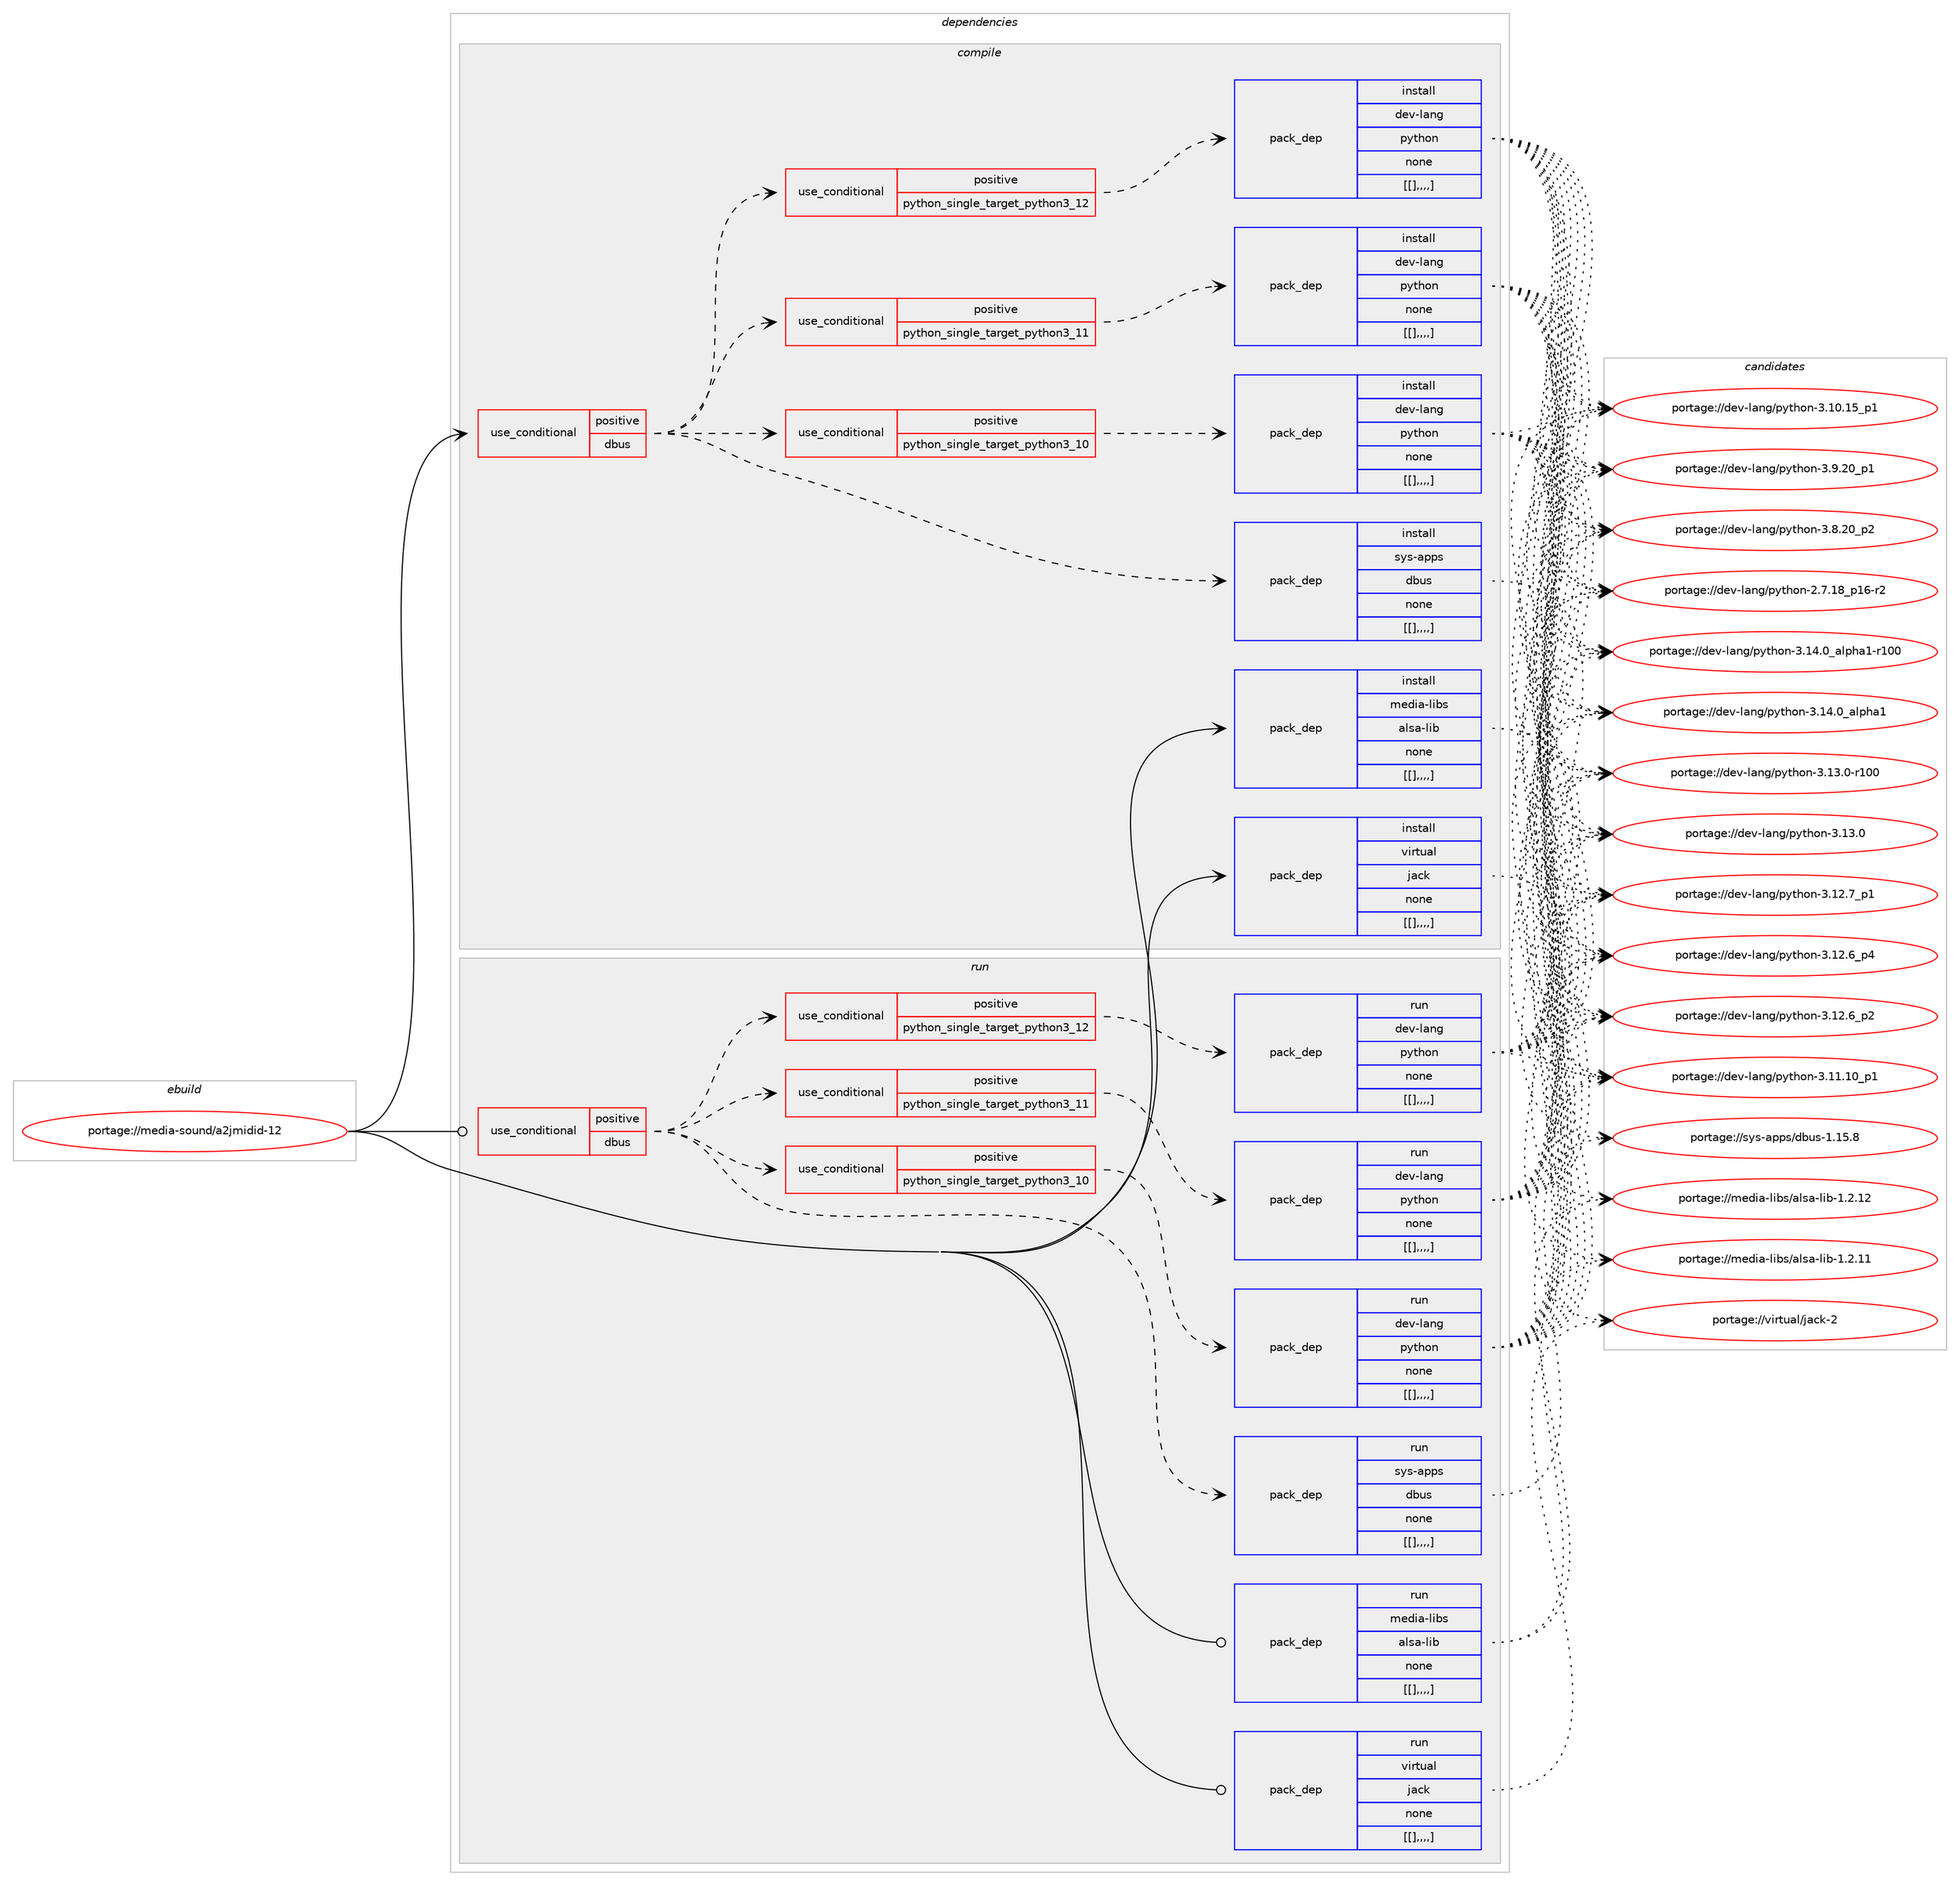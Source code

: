 digraph prolog {

# *************
# Graph options
# *************

newrank=true;
concentrate=true;
compound=true;
graph [rankdir=LR,fontname=Helvetica,fontsize=10,ranksep=1.5];#, ranksep=2.5, nodesep=0.2];
edge  [arrowhead=vee];
node  [fontname=Helvetica,fontsize=10];

# **********
# The ebuild
# **********

subgraph cluster_leftcol {
color=gray;
label=<<i>ebuild</i>>;
id [label="portage://media-sound/a2jmidid-12", color=red, width=4, href="../media-sound/a2jmidid-12.svg"];
}

# ****************
# The dependencies
# ****************

subgraph cluster_midcol {
color=gray;
label=<<i>dependencies</i>>;
subgraph cluster_compile {
fillcolor="#eeeeee";
style=filled;
label=<<i>compile</i>>;
subgraph cond84814 {
dependency333531 [label=<<TABLE BORDER="0" CELLBORDER="1" CELLSPACING="0" CELLPADDING="4"><TR><TD ROWSPAN="3" CELLPADDING="10">use_conditional</TD></TR><TR><TD>positive</TD></TR><TR><TD>dbus</TD></TR></TABLE>>, shape=none, color=red];
subgraph pack246013 {
dependency333571 [label=<<TABLE BORDER="0" CELLBORDER="1" CELLSPACING="0" CELLPADDING="4" WIDTH="220"><TR><TD ROWSPAN="6" CELLPADDING="30">pack_dep</TD></TR><TR><TD WIDTH="110">install</TD></TR><TR><TD>sys-apps</TD></TR><TR><TD>dbus</TD></TR><TR><TD>none</TD></TR><TR><TD>[[],,,,]</TD></TR></TABLE>>, shape=none, color=blue];
}
dependency333531:e -> dependency333571:w [weight=20,style="dashed",arrowhead="vee"];
subgraph cond84825 {
dependency333575 [label=<<TABLE BORDER="0" CELLBORDER="1" CELLSPACING="0" CELLPADDING="4"><TR><TD ROWSPAN="3" CELLPADDING="10">use_conditional</TD></TR><TR><TD>positive</TD></TR><TR><TD>python_single_target_python3_10</TD></TR></TABLE>>, shape=none, color=red];
subgraph pack246063 {
dependency333600 [label=<<TABLE BORDER="0" CELLBORDER="1" CELLSPACING="0" CELLPADDING="4" WIDTH="220"><TR><TD ROWSPAN="6" CELLPADDING="30">pack_dep</TD></TR><TR><TD WIDTH="110">install</TD></TR><TR><TD>dev-lang</TD></TR><TR><TD>python</TD></TR><TR><TD>none</TD></TR><TR><TD>[[],,,,]</TD></TR></TABLE>>, shape=none, color=blue];
}
dependency333575:e -> dependency333600:w [weight=20,style="dashed",arrowhead="vee"];
}
dependency333531:e -> dependency333575:w [weight=20,style="dashed",arrowhead="vee"];
subgraph cond84834 {
dependency333629 [label=<<TABLE BORDER="0" CELLBORDER="1" CELLSPACING="0" CELLPADDING="4"><TR><TD ROWSPAN="3" CELLPADDING="10">use_conditional</TD></TR><TR><TD>positive</TD></TR><TR><TD>python_single_target_python3_11</TD></TR></TABLE>>, shape=none, color=red];
subgraph pack246092 {
dependency333686 [label=<<TABLE BORDER="0" CELLBORDER="1" CELLSPACING="0" CELLPADDING="4" WIDTH="220"><TR><TD ROWSPAN="6" CELLPADDING="30">pack_dep</TD></TR><TR><TD WIDTH="110">install</TD></TR><TR><TD>dev-lang</TD></TR><TR><TD>python</TD></TR><TR><TD>none</TD></TR><TR><TD>[[],,,,]</TD></TR></TABLE>>, shape=none, color=blue];
}
dependency333629:e -> dependency333686:w [weight=20,style="dashed",arrowhead="vee"];
}
dependency333531:e -> dependency333629:w [weight=20,style="dashed",arrowhead="vee"];
subgraph cond84852 {
dependency333735 [label=<<TABLE BORDER="0" CELLBORDER="1" CELLSPACING="0" CELLPADDING="4"><TR><TD ROWSPAN="3" CELLPADDING="10">use_conditional</TD></TR><TR><TD>positive</TD></TR><TR><TD>python_single_target_python3_12</TD></TR></TABLE>>, shape=none, color=red];
subgraph pack246187 {
dependency333766 [label=<<TABLE BORDER="0" CELLBORDER="1" CELLSPACING="0" CELLPADDING="4" WIDTH="220"><TR><TD ROWSPAN="6" CELLPADDING="30">pack_dep</TD></TR><TR><TD WIDTH="110">install</TD></TR><TR><TD>dev-lang</TD></TR><TR><TD>python</TD></TR><TR><TD>none</TD></TR><TR><TD>[[],,,,]</TD></TR></TABLE>>, shape=none, color=blue];
}
dependency333735:e -> dependency333766:w [weight=20,style="dashed",arrowhead="vee"];
}
dependency333531:e -> dependency333735:w [weight=20,style="dashed",arrowhead="vee"];
}
id:e -> dependency333531:w [weight=20,style="solid",arrowhead="vee"];
subgraph pack246233 {
dependency333834 [label=<<TABLE BORDER="0" CELLBORDER="1" CELLSPACING="0" CELLPADDING="4" WIDTH="220"><TR><TD ROWSPAN="6" CELLPADDING="30">pack_dep</TD></TR><TR><TD WIDTH="110">install</TD></TR><TR><TD>media-libs</TD></TR><TR><TD>alsa-lib</TD></TR><TR><TD>none</TD></TR><TR><TD>[[],,,,]</TD></TR></TABLE>>, shape=none, color=blue];
}
id:e -> dependency333834:w [weight=20,style="solid",arrowhead="vee"];
subgraph pack246271 {
dependency333878 [label=<<TABLE BORDER="0" CELLBORDER="1" CELLSPACING="0" CELLPADDING="4" WIDTH="220"><TR><TD ROWSPAN="6" CELLPADDING="30">pack_dep</TD></TR><TR><TD WIDTH="110">install</TD></TR><TR><TD>virtual</TD></TR><TR><TD>jack</TD></TR><TR><TD>none</TD></TR><TR><TD>[[],,,,]</TD></TR></TABLE>>, shape=none, color=blue];
}
id:e -> dependency333878:w [weight=20,style="solid",arrowhead="vee"];
}
subgraph cluster_compileandrun {
fillcolor="#eeeeee";
style=filled;
label=<<i>compile and run</i>>;
}
subgraph cluster_run {
fillcolor="#eeeeee";
style=filled;
label=<<i>run</i>>;
subgraph cond84902 {
dependency333923 [label=<<TABLE BORDER="0" CELLBORDER="1" CELLSPACING="0" CELLPADDING="4"><TR><TD ROWSPAN="3" CELLPADDING="10">use_conditional</TD></TR><TR><TD>positive</TD></TR><TR><TD>dbus</TD></TR></TABLE>>, shape=none, color=red];
subgraph pack246308 {
dependency333999 [label=<<TABLE BORDER="0" CELLBORDER="1" CELLSPACING="0" CELLPADDING="4" WIDTH="220"><TR><TD ROWSPAN="6" CELLPADDING="30">pack_dep</TD></TR><TR><TD WIDTH="110">run</TD></TR><TR><TD>sys-apps</TD></TR><TR><TD>dbus</TD></TR><TR><TD>none</TD></TR><TR><TD>[[],,,,]</TD></TR></TABLE>>, shape=none, color=blue];
}
dependency333923:e -> dependency333999:w [weight=20,style="dashed",arrowhead="vee"];
subgraph cond84933 {
dependency334020 [label=<<TABLE BORDER="0" CELLBORDER="1" CELLSPACING="0" CELLPADDING="4"><TR><TD ROWSPAN="3" CELLPADDING="10">use_conditional</TD></TR><TR><TD>positive</TD></TR><TR><TD>python_single_target_python3_10</TD></TR></TABLE>>, shape=none, color=red];
subgraph pack246386 {
dependency334041 [label=<<TABLE BORDER="0" CELLBORDER="1" CELLSPACING="0" CELLPADDING="4" WIDTH="220"><TR><TD ROWSPAN="6" CELLPADDING="30">pack_dep</TD></TR><TR><TD WIDTH="110">run</TD></TR><TR><TD>dev-lang</TD></TR><TR><TD>python</TD></TR><TR><TD>none</TD></TR><TR><TD>[[],,,,]</TD></TR></TABLE>>, shape=none, color=blue];
}
dependency334020:e -> dependency334041:w [weight=20,style="dashed",arrowhead="vee"];
}
dependency333923:e -> dependency334020:w [weight=20,style="dashed",arrowhead="vee"];
subgraph cond84946 {
dependency334125 [label=<<TABLE BORDER="0" CELLBORDER="1" CELLSPACING="0" CELLPADDING="4"><TR><TD ROWSPAN="3" CELLPADDING="10">use_conditional</TD></TR><TR><TD>positive</TD></TR><TR><TD>python_single_target_python3_11</TD></TR></TABLE>>, shape=none, color=red];
subgraph pack246450 {
dependency334130 [label=<<TABLE BORDER="0" CELLBORDER="1" CELLSPACING="0" CELLPADDING="4" WIDTH="220"><TR><TD ROWSPAN="6" CELLPADDING="30">pack_dep</TD></TR><TR><TD WIDTH="110">run</TD></TR><TR><TD>dev-lang</TD></TR><TR><TD>python</TD></TR><TR><TD>none</TD></TR><TR><TD>[[],,,,]</TD></TR></TABLE>>, shape=none, color=blue];
}
dependency334125:e -> dependency334130:w [weight=20,style="dashed",arrowhead="vee"];
}
dependency333923:e -> dependency334125:w [weight=20,style="dashed",arrowhead="vee"];
subgraph cond84970 {
dependency334201 [label=<<TABLE BORDER="0" CELLBORDER="1" CELLSPACING="0" CELLPADDING="4"><TR><TD ROWSPAN="3" CELLPADDING="10">use_conditional</TD></TR><TR><TD>positive</TD></TR><TR><TD>python_single_target_python3_12</TD></TR></TABLE>>, shape=none, color=red];
subgraph pack246518 {
dependency334244 [label=<<TABLE BORDER="0" CELLBORDER="1" CELLSPACING="0" CELLPADDING="4" WIDTH="220"><TR><TD ROWSPAN="6" CELLPADDING="30">pack_dep</TD></TR><TR><TD WIDTH="110">run</TD></TR><TR><TD>dev-lang</TD></TR><TR><TD>python</TD></TR><TR><TD>none</TD></TR><TR><TD>[[],,,,]</TD></TR></TABLE>>, shape=none, color=blue];
}
dependency334201:e -> dependency334244:w [weight=20,style="dashed",arrowhead="vee"];
}
dependency333923:e -> dependency334201:w [weight=20,style="dashed",arrowhead="vee"];
}
id:e -> dependency333923:w [weight=20,style="solid",arrowhead="odot"];
subgraph pack246552 {
dependency334294 [label=<<TABLE BORDER="0" CELLBORDER="1" CELLSPACING="0" CELLPADDING="4" WIDTH="220"><TR><TD ROWSPAN="6" CELLPADDING="30">pack_dep</TD></TR><TR><TD WIDTH="110">run</TD></TR><TR><TD>media-libs</TD></TR><TR><TD>alsa-lib</TD></TR><TR><TD>none</TD></TR><TR><TD>[[],,,,]</TD></TR></TABLE>>, shape=none, color=blue];
}
id:e -> dependency334294:w [weight=20,style="solid",arrowhead="odot"];
subgraph pack246626 {
dependency334414 [label=<<TABLE BORDER="0" CELLBORDER="1" CELLSPACING="0" CELLPADDING="4" WIDTH="220"><TR><TD ROWSPAN="6" CELLPADDING="30">pack_dep</TD></TR><TR><TD WIDTH="110">run</TD></TR><TR><TD>virtual</TD></TR><TR><TD>jack</TD></TR><TR><TD>none</TD></TR><TR><TD>[[],,,,]</TD></TR></TABLE>>, shape=none, color=blue];
}
id:e -> dependency334414:w [weight=20,style="solid",arrowhead="odot"];
}
}

# **************
# The candidates
# **************

subgraph cluster_choices {
rank=same;
color=gray;
label=<<i>candidates</i>>;

subgraph choice245456 {
color=black;
nodesep=1;
choice1151211154597112112115471009811711545494649534656 [label="portage://sys-apps/dbus-1.15.8", color=red, width=4,href="../sys-apps/dbus-1.15.8.svg"];
dependency333571:e -> choice1151211154597112112115471009811711545494649534656:w [style=dotted,weight="100"];
}
subgraph choice245460 {
color=black;
nodesep=1;
choice100101118451089711010347112121116104111110455146495246489597108112104974945114494848 [label="portage://dev-lang/python-3.14.0_alpha1-r100", color=red, width=4,href="../dev-lang/python-3.14.0_alpha1-r100.svg"];
choice1001011184510897110103471121211161041111104551464952464895971081121049749 [label="portage://dev-lang/python-3.14.0_alpha1", color=red, width=4,href="../dev-lang/python-3.14.0_alpha1.svg"];
choice1001011184510897110103471121211161041111104551464951464845114494848 [label="portage://dev-lang/python-3.13.0-r100", color=red, width=4,href="../dev-lang/python-3.13.0-r100.svg"];
choice10010111845108971101034711212111610411111045514649514648 [label="portage://dev-lang/python-3.13.0", color=red, width=4,href="../dev-lang/python-3.13.0.svg"];
choice100101118451089711010347112121116104111110455146495046559511249 [label="portage://dev-lang/python-3.12.7_p1", color=red, width=4,href="../dev-lang/python-3.12.7_p1.svg"];
choice100101118451089711010347112121116104111110455146495046549511252 [label="portage://dev-lang/python-3.12.6_p4", color=red, width=4,href="../dev-lang/python-3.12.6_p4.svg"];
choice100101118451089711010347112121116104111110455146495046549511250 [label="portage://dev-lang/python-3.12.6_p2", color=red, width=4,href="../dev-lang/python-3.12.6_p2.svg"];
choice10010111845108971101034711212111610411111045514649494649489511249 [label="portage://dev-lang/python-3.11.10_p1", color=red, width=4,href="../dev-lang/python-3.11.10_p1.svg"];
choice10010111845108971101034711212111610411111045514649484649539511249 [label="portage://dev-lang/python-3.10.15_p1", color=red, width=4,href="../dev-lang/python-3.10.15_p1.svg"];
choice100101118451089711010347112121116104111110455146574650489511249 [label="portage://dev-lang/python-3.9.20_p1", color=red, width=4,href="../dev-lang/python-3.9.20_p1.svg"];
choice100101118451089711010347112121116104111110455146564650489511250 [label="portage://dev-lang/python-3.8.20_p2", color=red, width=4,href="../dev-lang/python-3.8.20_p2.svg"];
choice100101118451089711010347112121116104111110455046554649569511249544511450 [label="portage://dev-lang/python-2.7.18_p16-r2", color=red, width=4,href="../dev-lang/python-2.7.18_p16-r2.svg"];
dependency333600:e -> choice100101118451089711010347112121116104111110455146495246489597108112104974945114494848:w [style=dotted,weight="100"];
dependency333600:e -> choice1001011184510897110103471121211161041111104551464952464895971081121049749:w [style=dotted,weight="100"];
dependency333600:e -> choice1001011184510897110103471121211161041111104551464951464845114494848:w [style=dotted,weight="100"];
dependency333600:e -> choice10010111845108971101034711212111610411111045514649514648:w [style=dotted,weight="100"];
dependency333600:e -> choice100101118451089711010347112121116104111110455146495046559511249:w [style=dotted,weight="100"];
dependency333600:e -> choice100101118451089711010347112121116104111110455146495046549511252:w [style=dotted,weight="100"];
dependency333600:e -> choice100101118451089711010347112121116104111110455146495046549511250:w [style=dotted,weight="100"];
dependency333600:e -> choice10010111845108971101034711212111610411111045514649494649489511249:w [style=dotted,weight="100"];
dependency333600:e -> choice10010111845108971101034711212111610411111045514649484649539511249:w [style=dotted,weight="100"];
dependency333600:e -> choice100101118451089711010347112121116104111110455146574650489511249:w [style=dotted,weight="100"];
dependency333600:e -> choice100101118451089711010347112121116104111110455146564650489511250:w [style=dotted,weight="100"];
dependency333600:e -> choice100101118451089711010347112121116104111110455046554649569511249544511450:w [style=dotted,weight="100"];
}
subgraph choice245479 {
color=black;
nodesep=1;
choice100101118451089711010347112121116104111110455146495246489597108112104974945114494848 [label="portage://dev-lang/python-3.14.0_alpha1-r100", color=red, width=4,href="../dev-lang/python-3.14.0_alpha1-r100.svg"];
choice1001011184510897110103471121211161041111104551464952464895971081121049749 [label="portage://dev-lang/python-3.14.0_alpha1", color=red, width=4,href="../dev-lang/python-3.14.0_alpha1.svg"];
choice1001011184510897110103471121211161041111104551464951464845114494848 [label="portage://dev-lang/python-3.13.0-r100", color=red, width=4,href="../dev-lang/python-3.13.0-r100.svg"];
choice10010111845108971101034711212111610411111045514649514648 [label="portage://dev-lang/python-3.13.0", color=red, width=4,href="../dev-lang/python-3.13.0.svg"];
choice100101118451089711010347112121116104111110455146495046559511249 [label="portage://dev-lang/python-3.12.7_p1", color=red, width=4,href="../dev-lang/python-3.12.7_p1.svg"];
choice100101118451089711010347112121116104111110455146495046549511252 [label="portage://dev-lang/python-3.12.6_p4", color=red, width=4,href="../dev-lang/python-3.12.6_p4.svg"];
choice100101118451089711010347112121116104111110455146495046549511250 [label="portage://dev-lang/python-3.12.6_p2", color=red, width=4,href="../dev-lang/python-3.12.6_p2.svg"];
choice10010111845108971101034711212111610411111045514649494649489511249 [label="portage://dev-lang/python-3.11.10_p1", color=red, width=4,href="../dev-lang/python-3.11.10_p1.svg"];
choice10010111845108971101034711212111610411111045514649484649539511249 [label="portage://dev-lang/python-3.10.15_p1", color=red, width=4,href="../dev-lang/python-3.10.15_p1.svg"];
choice100101118451089711010347112121116104111110455146574650489511249 [label="portage://dev-lang/python-3.9.20_p1", color=red, width=4,href="../dev-lang/python-3.9.20_p1.svg"];
choice100101118451089711010347112121116104111110455146564650489511250 [label="portage://dev-lang/python-3.8.20_p2", color=red, width=4,href="../dev-lang/python-3.8.20_p2.svg"];
choice100101118451089711010347112121116104111110455046554649569511249544511450 [label="portage://dev-lang/python-2.7.18_p16-r2", color=red, width=4,href="../dev-lang/python-2.7.18_p16-r2.svg"];
dependency333686:e -> choice100101118451089711010347112121116104111110455146495246489597108112104974945114494848:w [style=dotted,weight="100"];
dependency333686:e -> choice1001011184510897110103471121211161041111104551464952464895971081121049749:w [style=dotted,weight="100"];
dependency333686:e -> choice1001011184510897110103471121211161041111104551464951464845114494848:w [style=dotted,weight="100"];
dependency333686:e -> choice10010111845108971101034711212111610411111045514649514648:w [style=dotted,weight="100"];
dependency333686:e -> choice100101118451089711010347112121116104111110455146495046559511249:w [style=dotted,weight="100"];
dependency333686:e -> choice100101118451089711010347112121116104111110455146495046549511252:w [style=dotted,weight="100"];
dependency333686:e -> choice100101118451089711010347112121116104111110455146495046549511250:w [style=dotted,weight="100"];
dependency333686:e -> choice10010111845108971101034711212111610411111045514649494649489511249:w [style=dotted,weight="100"];
dependency333686:e -> choice10010111845108971101034711212111610411111045514649484649539511249:w [style=dotted,weight="100"];
dependency333686:e -> choice100101118451089711010347112121116104111110455146574650489511249:w [style=dotted,weight="100"];
dependency333686:e -> choice100101118451089711010347112121116104111110455146564650489511250:w [style=dotted,weight="100"];
dependency333686:e -> choice100101118451089711010347112121116104111110455046554649569511249544511450:w [style=dotted,weight="100"];
}
subgraph choice245510 {
color=black;
nodesep=1;
choice100101118451089711010347112121116104111110455146495246489597108112104974945114494848 [label="portage://dev-lang/python-3.14.0_alpha1-r100", color=red, width=4,href="../dev-lang/python-3.14.0_alpha1-r100.svg"];
choice1001011184510897110103471121211161041111104551464952464895971081121049749 [label="portage://dev-lang/python-3.14.0_alpha1", color=red, width=4,href="../dev-lang/python-3.14.0_alpha1.svg"];
choice1001011184510897110103471121211161041111104551464951464845114494848 [label="portage://dev-lang/python-3.13.0-r100", color=red, width=4,href="../dev-lang/python-3.13.0-r100.svg"];
choice10010111845108971101034711212111610411111045514649514648 [label="portage://dev-lang/python-3.13.0", color=red, width=4,href="../dev-lang/python-3.13.0.svg"];
choice100101118451089711010347112121116104111110455146495046559511249 [label="portage://dev-lang/python-3.12.7_p1", color=red, width=4,href="../dev-lang/python-3.12.7_p1.svg"];
choice100101118451089711010347112121116104111110455146495046549511252 [label="portage://dev-lang/python-3.12.6_p4", color=red, width=4,href="../dev-lang/python-3.12.6_p4.svg"];
choice100101118451089711010347112121116104111110455146495046549511250 [label="portage://dev-lang/python-3.12.6_p2", color=red, width=4,href="../dev-lang/python-3.12.6_p2.svg"];
choice10010111845108971101034711212111610411111045514649494649489511249 [label="portage://dev-lang/python-3.11.10_p1", color=red, width=4,href="../dev-lang/python-3.11.10_p1.svg"];
choice10010111845108971101034711212111610411111045514649484649539511249 [label="portage://dev-lang/python-3.10.15_p1", color=red, width=4,href="../dev-lang/python-3.10.15_p1.svg"];
choice100101118451089711010347112121116104111110455146574650489511249 [label="portage://dev-lang/python-3.9.20_p1", color=red, width=4,href="../dev-lang/python-3.9.20_p1.svg"];
choice100101118451089711010347112121116104111110455146564650489511250 [label="portage://dev-lang/python-3.8.20_p2", color=red, width=4,href="../dev-lang/python-3.8.20_p2.svg"];
choice100101118451089711010347112121116104111110455046554649569511249544511450 [label="portage://dev-lang/python-2.7.18_p16-r2", color=red, width=4,href="../dev-lang/python-2.7.18_p16-r2.svg"];
dependency333766:e -> choice100101118451089711010347112121116104111110455146495246489597108112104974945114494848:w [style=dotted,weight="100"];
dependency333766:e -> choice1001011184510897110103471121211161041111104551464952464895971081121049749:w [style=dotted,weight="100"];
dependency333766:e -> choice1001011184510897110103471121211161041111104551464951464845114494848:w [style=dotted,weight="100"];
dependency333766:e -> choice10010111845108971101034711212111610411111045514649514648:w [style=dotted,weight="100"];
dependency333766:e -> choice100101118451089711010347112121116104111110455146495046559511249:w [style=dotted,weight="100"];
dependency333766:e -> choice100101118451089711010347112121116104111110455146495046549511252:w [style=dotted,weight="100"];
dependency333766:e -> choice100101118451089711010347112121116104111110455146495046549511250:w [style=dotted,weight="100"];
dependency333766:e -> choice10010111845108971101034711212111610411111045514649494649489511249:w [style=dotted,weight="100"];
dependency333766:e -> choice10010111845108971101034711212111610411111045514649484649539511249:w [style=dotted,weight="100"];
dependency333766:e -> choice100101118451089711010347112121116104111110455146574650489511249:w [style=dotted,weight="100"];
dependency333766:e -> choice100101118451089711010347112121116104111110455146564650489511250:w [style=dotted,weight="100"];
dependency333766:e -> choice100101118451089711010347112121116104111110455046554649569511249544511450:w [style=dotted,weight="100"];
}
subgraph choice245528 {
color=black;
nodesep=1;
choice109101100105974510810598115479710811597451081059845494650464950 [label="portage://media-libs/alsa-lib-1.2.12", color=red, width=4,href="../media-libs/alsa-lib-1.2.12.svg"];
choice109101100105974510810598115479710811597451081059845494650464949 [label="portage://media-libs/alsa-lib-1.2.11", color=red, width=4,href="../media-libs/alsa-lib-1.2.11.svg"];
dependency333834:e -> choice109101100105974510810598115479710811597451081059845494650464950:w [style=dotted,weight="100"];
dependency333834:e -> choice109101100105974510810598115479710811597451081059845494650464949:w [style=dotted,weight="100"];
}
subgraph choice245532 {
color=black;
nodesep=1;
choice118105114116117971084710697991074550 [label="portage://virtual/jack-2", color=red, width=4,href="../virtual/jack-2.svg"];
dependency333878:e -> choice118105114116117971084710697991074550:w [style=dotted,weight="100"];
}
subgraph choice245537 {
color=black;
nodesep=1;
choice1151211154597112112115471009811711545494649534656 [label="portage://sys-apps/dbus-1.15.8", color=red, width=4,href="../sys-apps/dbus-1.15.8.svg"];
dependency333999:e -> choice1151211154597112112115471009811711545494649534656:w [style=dotted,weight="100"];
}
subgraph choice245539 {
color=black;
nodesep=1;
choice100101118451089711010347112121116104111110455146495246489597108112104974945114494848 [label="portage://dev-lang/python-3.14.0_alpha1-r100", color=red, width=4,href="../dev-lang/python-3.14.0_alpha1-r100.svg"];
choice1001011184510897110103471121211161041111104551464952464895971081121049749 [label="portage://dev-lang/python-3.14.0_alpha1", color=red, width=4,href="../dev-lang/python-3.14.0_alpha1.svg"];
choice1001011184510897110103471121211161041111104551464951464845114494848 [label="portage://dev-lang/python-3.13.0-r100", color=red, width=4,href="../dev-lang/python-3.13.0-r100.svg"];
choice10010111845108971101034711212111610411111045514649514648 [label="portage://dev-lang/python-3.13.0", color=red, width=4,href="../dev-lang/python-3.13.0.svg"];
choice100101118451089711010347112121116104111110455146495046559511249 [label="portage://dev-lang/python-3.12.7_p1", color=red, width=4,href="../dev-lang/python-3.12.7_p1.svg"];
choice100101118451089711010347112121116104111110455146495046549511252 [label="portage://dev-lang/python-3.12.6_p4", color=red, width=4,href="../dev-lang/python-3.12.6_p4.svg"];
choice100101118451089711010347112121116104111110455146495046549511250 [label="portage://dev-lang/python-3.12.6_p2", color=red, width=4,href="../dev-lang/python-3.12.6_p2.svg"];
choice10010111845108971101034711212111610411111045514649494649489511249 [label="portage://dev-lang/python-3.11.10_p1", color=red, width=4,href="../dev-lang/python-3.11.10_p1.svg"];
choice10010111845108971101034711212111610411111045514649484649539511249 [label="portage://dev-lang/python-3.10.15_p1", color=red, width=4,href="../dev-lang/python-3.10.15_p1.svg"];
choice100101118451089711010347112121116104111110455146574650489511249 [label="portage://dev-lang/python-3.9.20_p1", color=red, width=4,href="../dev-lang/python-3.9.20_p1.svg"];
choice100101118451089711010347112121116104111110455146564650489511250 [label="portage://dev-lang/python-3.8.20_p2", color=red, width=4,href="../dev-lang/python-3.8.20_p2.svg"];
choice100101118451089711010347112121116104111110455046554649569511249544511450 [label="portage://dev-lang/python-2.7.18_p16-r2", color=red, width=4,href="../dev-lang/python-2.7.18_p16-r2.svg"];
dependency334041:e -> choice100101118451089711010347112121116104111110455146495246489597108112104974945114494848:w [style=dotted,weight="100"];
dependency334041:e -> choice1001011184510897110103471121211161041111104551464952464895971081121049749:w [style=dotted,weight="100"];
dependency334041:e -> choice1001011184510897110103471121211161041111104551464951464845114494848:w [style=dotted,weight="100"];
dependency334041:e -> choice10010111845108971101034711212111610411111045514649514648:w [style=dotted,weight="100"];
dependency334041:e -> choice100101118451089711010347112121116104111110455146495046559511249:w [style=dotted,weight="100"];
dependency334041:e -> choice100101118451089711010347112121116104111110455146495046549511252:w [style=dotted,weight="100"];
dependency334041:e -> choice100101118451089711010347112121116104111110455146495046549511250:w [style=dotted,weight="100"];
dependency334041:e -> choice10010111845108971101034711212111610411111045514649494649489511249:w [style=dotted,weight="100"];
dependency334041:e -> choice10010111845108971101034711212111610411111045514649484649539511249:w [style=dotted,weight="100"];
dependency334041:e -> choice100101118451089711010347112121116104111110455146574650489511249:w [style=dotted,weight="100"];
dependency334041:e -> choice100101118451089711010347112121116104111110455146564650489511250:w [style=dotted,weight="100"];
dependency334041:e -> choice100101118451089711010347112121116104111110455046554649569511249544511450:w [style=dotted,weight="100"];
}
subgraph choice245569 {
color=black;
nodesep=1;
choice100101118451089711010347112121116104111110455146495246489597108112104974945114494848 [label="portage://dev-lang/python-3.14.0_alpha1-r100", color=red, width=4,href="../dev-lang/python-3.14.0_alpha1-r100.svg"];
choice1001011184510897110103471121211161041111104551464952464895971081121049749 [label="portage://dev-lang/python-3.14.0_alpha1", color=red, width=4,href="../dev-lang/python-3.14.0_alpha1.svg"];
choice1001011184510897110103471121211161041111104551464951464845114494848 [label="portage://dev-lang/python-3.13.0-r100", color=red, width=4,href="../dev-lang/python-3.13.0-r100.svg"];
choice10010111845108971101034711212111610411111045514649514648 [label="portage://dev-lang/python-3.13.0", color=red, width=4,href="../dev-lang/python-3.13.0.svg"];
choice100101118451089711010347112121116104111110455146495046559511249 [label="portage://dev-lang/python-3.12.7_p1", color=red, width=4,href="../dev-lang/python-3.12.7_p1.svg"];
choice100101118451089711010347112121116104111110455146495046549511252 [label="portage://dev-lang/python-3.12.6_p4", color=red, width=4,href="../dev-lang/python-3.12.6_p4.svg"];
choice100101118451089711010347112121116104111110455146495046549511250 [label="portage://dev-lang/python-3.12.6_p2", color=red, width=4,href="../dev-lang/python-3.12.6_p2.svg"];
choice10010111845108971101034711212111610411111045514649494649489511249 [label="portage://dev-lang/python-3.11.10_p1", color=red, width=4,href="../dev-lang/python-3.11.10_p1.svg"];
choice10010111845108971101034711212111610411111045514649484649539511249 [label="portage://dev-lang/python-3.10.15_p1", color=red, width=4,href="../dev-lang/python-3.10.15_p1.svg"];
choice100101118451089711010347112121116104111110455146574650489511249 [label="portage://dev-lang/python-3.9.20_p1", color=red, width=4,href="../dev-lang/python-3.9.20_p1.svg"];
choice100101118451089711010347112121116104111110455146564650489511250 [label="portage://dev-lang/python-3.8.20_p2", color=red, width=4,href="../dev-lang/python-3.8.20_p2.svg"];
choice100101118451089711010347112121116104111110455046554649569511249544511450 [label="portage://dev-lang/python-2.7.18_p16-r2", color=red, width=4,href="../dev-lang/python-2.7.18_p16-r2.svg"];
dependency334130:e -> choice100101118451089711010347112121116104111110455146495246489597108112104974945114494848:w [style=dotted,weight="100"];
dependency334130:e -> choice1001011184510897110103471121211161041111104551464952464895971081121049749:w [style=dotted,weight="100"];
dependency334130:e -> choice1001011184510897110103471121211161041111104551464951464845114494848:w [style=dotted,weight="100"];
dependency334130:e -> choice10010111845108971101034711212111610411111045514649514648:w [style=dotted,weight="100"];
dependency334130:e -> choice100101118451089711010347112121116104111110455146495046559511249:w [style=dotted,weight="100"];
dependency334130:e -> choice100101118451089711010347112121116104111110455146495046549511252:w [style=dotted,weight="100"];
dependency334130:e -> choice100101118451089711010347112121116104111110455146495046549511250:w [style=dotted,weight="100"];
dependency334130:e -> choice10010111845108971101034711212111610411111045514649494649489511249:w [style=dotted,weight="100"];
dependency334130:e -> choice10010111845108971101034711212111610411111045514649484649539511249:w [style=dotted,weight="100"];
dependency334130:e -> choice100101118451089711010347112121116104111110455146574650489511249:w [style=dotted,weight="100"];
dependency334130:e -> choice100101118451089711010347112121116104111110455146564650489511250:w [style=dotted,weight="100"];
dependency334130:e -> choice100101118451089711010347112121116104111110455046554649569511249544511450:w [style=dotted,weight="100"];
}
subgraph choice245580 {
color=black;
nodesep=1;
choice100101118451089711010347112121116104111110455146495246489597108112104974945114494848 [label="portage://dev-lang/python-3.14.0_alpha1-r100", color=red, width=4,href="../dev-lang/python-3.14.0_alpha1-r100.svg"];
choice1001011184510897110103471121211161041111104551464952464895971081121049749 [label="portage://dev-lang/python-3.14.0_alpha1", color=red, width=4,href="../dev-lang/python-3.14.0_alpha1.svg"];
choice1001011184510897110103471121211161041111104551464951464845114494848 [label="portage://dev-lang/python-3.13.0-r100", color=red, width=4,href="../dev-lang/python-3.13.0-r100.svg"];
choice10010111845108971101034711212111610411111045514649514648 [label="portage://dev-lang/python-3.13.0", color=red, width=4,href="../dev-lang/python-3.13.0.svg"];
choice100101118451089711010347112121116104111110455146495046559511249 [label="portage://dev-lang/python-3.12.7_p1", color=red, width=4,href="../dev-lang/python-3.12.7_p1.svg"];
choice100101118451089711010347112121116104111110455146495046549511252 [label="portage://dev-lang/python-3.12.6_p4", color=red, width=4,href="../dev-lang/python-3.12.6_p4.svg"];
choice100101118451089711010347112121116104111110455146495046549511250 [label="portage://dev-lang/python-3.12.6_p2", color=red, width=4,href="../dev-lang/python-3.12.6_p2.svg"];
choice10010111845108971101034711212111610411111045514649494649489511249 [label="portage://dev-lang/python-3.11.10_p1", color=red, width=4,href="../dev-lang/python-3.11.10_p1.svg"];
choice10010111845108971101034711212111610411111045514649484649539511249 [label="portage://dev-lang/python-3.10.15_p1", color=red, width=4,href="../dev-lang/python-3.10.15_p1.svg"];
choice100101118451089711010347112121116104111110455146574650489511249 [label="portage://dev-lang/python-3.9.20_p1", color=red, width=4,href="../dev-lang/python-3.9.20_p1.svg"];
choice100101118451089711010347112121116104111110455146564650489511250 [label="portage://dev-lang/python-3.8.20_p2", color=red, width=4,href="../dev-lang/python-3.8.20_p2.svg"];
choice100101118451089711010347112121116104111110455046554649569511249544511450 [label="portage://dev-lang/python-2.7.18_p16-r2", color=red, width=4,href="../dev-lang/python-2.7.18_p16-r2.svg"];
dependency334244:e -> choice100101118451089711010347112121116104111110455146495246489597108112104974945114494848:w [style=dotted,weight="100"];
dependency334244:e -> choice1001011184510897110103471121211161041111104551464952464895971081121049749:w [style=dotted,weight="100"];
dependency334244:e -> choice1001011184510897110103471121211161041111104551464951464845114494848:w [style=dotted,weight="100"];
dependency334244:e -> choice10010111845108971101034711212111610411111045514649514648:w [style=dotted,weight="100"];
dependency334244:e -> choice100101118451089711010347112121116104111110455146495046559511249:w [style=dotted,weight="100"];
dependency334244:e -> choice100101118451089711010347112121116104111110455146495046549511252:w [style=dotted,weight="100"];
dependency334244:e -> choice100101118451089711010347112121116104111110455146495046549511250:w [style=dotted,weight="100"];
dependency334244:e -> choice10010111845108971101034711212111610411111045514649494649489511249:w [style=dotted,weight="100"];
dependency334244:e -> choice10010111845108971101034711212111610411111045514649484649539511249:w [style=dotted,weight="100"];
dependency334244:e -> choice100101118451089711010347112121116104111110455146574650489511249:w [style=dotted,weight="100"];
dependency334244:e -> choice100101118451089711010347112121116104111110455146564650489511250:w [style=dotted,weight="100"];
dependency334244:e -> choice100101118451089711010347112121116104111110455046554649569511249544511450:w [style=dotted,weight="100"];
}
subgraph choice245610 {
color=black;
nodesep=1;
choice109101100105974510810598115479710811597451081059845494650464950 [label="portage://media-libs/alsa-lib-1.2.12", color=red, width=4,href="../media-libs/alsa-lib-1.2.12.svg"];
choice109101100105974510810598115479710811597451081059845494650464949 [label="portage://media-libs/alsa-lib-1.2.11", color=red, width=4,href="../media-libs/alsa-lib-1.2.11.svg"];
dependency334294:e -> choice109101100105974510810598115479710811597451081059845494650464950:w [style=dotted,weight="100"];
dependency334294:e -> choice109101100105974510810598115479710811597451081059845494650464949:w [style=dotted,weight="100"];
}
subgraph choice245613 {
color=black;
nodesep=1;
choice118105114116117971084710697991074550 [label="portage://virtual/jack-2", color=red, width=4,href="../virtual/jack-2.svg"];
dependency334414:e -> choice118105114116117971084710697991074550:w [style=dotted,weight="100"];
}
}

}
